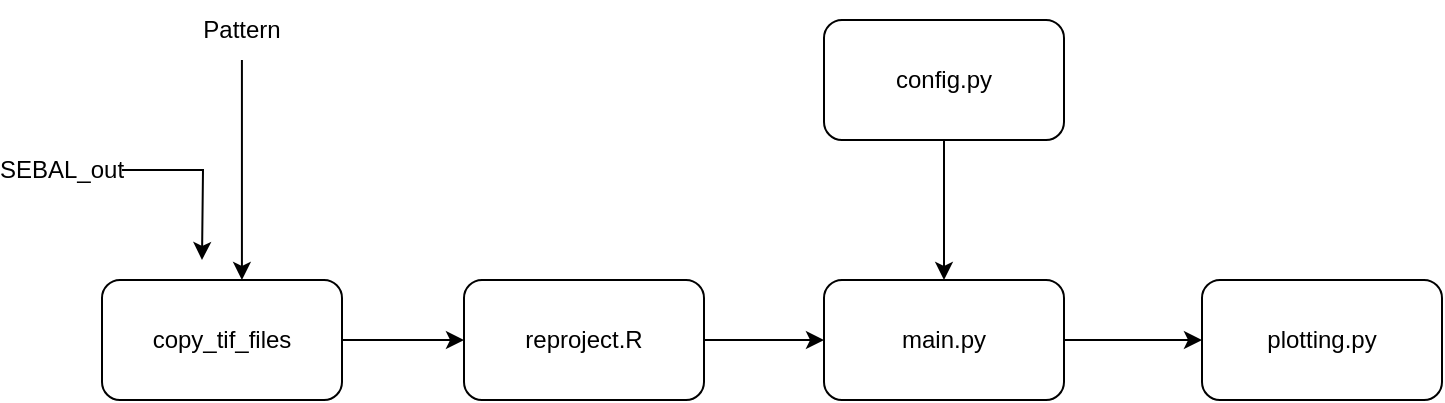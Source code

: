 <mxfile version="28.0.6">
  <diagram name="Page-1" id="zKa9vFT6AU5-O31dd4I5">
    <mxGraphModel dx="856" dy="521" grid="1" gridSize="10" guides="1" tooltips="1" connect="1" arrows="1" fold="1" page="1" pageScale="1" pageWidth="850" pageHeight="1100" math="0" shadow="0">
      <root>
        <mxCell id="0" />
        <mxCell id="1" parent="0" />
        <mxCell id="7pq7ut4Rezie1AW03dfN-3" style="edgeStyle=orthogonalEdgeStyle;rounded=0;orthogonalLoop=1;jettySize=auto;html=1;exitX=1;exitY=0.5;exitDx=0;exitDy=0;" edge="1" parent="1" source="7pq7ut4Rezie1AW03dfN-1">
          <mxGeometry relative="1" as="geometry">
            <mxPoint x="134" y="210" as="targetPoint" />
          </mxGeometry>
        </mxCell>
        <mxCell id="7pq7ut4Rezie1AW03dfN-1" value="SEBAL_out" style="text;html=1;strokeColor=none;fillColor=none;align=center;verticalAlign=middle;whiteSpace=wrap;rounded=0;" vertex="1" parent="1">
          <mxGeometry x="34" y="150" width="60" height="30" as="geometry" />
        </mxCell>
        <mxCell id="7pq7ut4Rezie1AW03dfN-7" style="edgeStyle=orthogonalEdgeStyle;rounded=0;orthogonalLoop=1;jettySize=auto;html=1;entryX=0;entryY=0.5;entryDx=0;entryDy=0;" edge="1" parent="1" source="7pq7ut4Rezie1AW03dfN-2" target="7pq7ut4Rezie1AW03dfN-6">
          <mxGeometry relative="1" as="geometry" />
        </mxCell>
        <mxCell id="7pq7ut4Rezie1AW03dfN-2" value="copy_tif_files" style="rounded=1;whiteSpace=wrap;html=1;" vertex="1" parent="1">
          <mxGeometry x="84" y="220" width="120" height="60" as="geometry" />
        </mxCell>
        <mxCell id="7pq7ut4Rezie1AW03dfN-4" value="Pattern" style="text;html=1;strokeColor=none;fillColor=none;align=center;verticalAlign=middle;whiteSpace=wrap;rounded=0;" vertex="1" parent="1">
          <mxGeometry x="124" y="80" width="60" height="30" as="geometry" />
        </mxCell>
        <mxCell id="7pq7ut4Rezie1AW03dfN-5" style="edgeStyle=orthogonalEdgeStyle;rounded=0;orthogonalLoop=1;jettySize=auto;html=1;entryX=0.583;entryY=0;entryDx=0;entryDy=0;entryPerimeter=0;" edge="1" parent="1" source="7pq7ut4Rezie1AW03dfN-4" target="7pq7ut4Rezie1AW03dfN-2">
          <mxGeometry relative="1" as="geometry" />
        </mxCell>
        <mxCell id="7pq7ut4Rezie1AW03dfN-9" style="edgeStyle=orthogonalEdgeStyle;rounded=0;orthogonalLoop=1;jettySize=auto;html=1;" edge="1" parent="1" source="7pq7ut4Rezie1AW03dfN-6" target="7pq7ut4Rezie1AW03dfN-8">
          <mxGeometry relative="1" as="geometry" />
        </mxCell>
        <mxCell id="7pq7ut4Rezie1AW03dfN-6" value="reproject.R" style="rounded=1;whiteSpace=wrap;html=1;" vertex="1" parent="1">
          <mxGeometry x="265" y="220" width="120" height="60" as="geometry" />
        </mxCell>
        <mxCell id="7pq7ut4Rezie1AW03dfN-13" style="edgeStyle=orthogonalEdgeStyle;rounded=0;orthogonalLoop=1;jettySize=auto;html=1;" edge="1" parent="1" source="7pq7ut4Rezie1AW03dfN-8" target="7pq7ut4Rezie1AW03dfN-12">
          <mxGeometry relative="1" as="geometry" />
        </mxCell>
        <mxCell id="7pq7ut4Rezie1AW03dfN-8" value="main.py" style="rounded=1;whiteSpace=wrap;html=1;" vertex="1" parent="1">
          <mxGeometry x="445" y="220" width="120" height="60" as="geometry" />
        </mxCell>
        <mxCell id="7pq7ut4Rezie1AW03dfN-11" style="edgeStyle=orthogonalEdgeStyle;rounded=0;orthogonalLoop=1;jettySize=auto;html=1;" edge="1" parent="1" source="7pq7ut4Rezie1AW03dfN-10" target="7pq7ut4Rezie1AW03dfN-8">
          <mxGeometry relative="1" as="geometry" />
        </mxCell>
        <mxCell id="7pq7ut4Rezie1AW03dfN-10" value="config.py" style="rounded=1;whiteSpace=wrap;html=1;" vertex="1" parent="1">
          <mxGeometry x="445" y="90" width="120" height="60" as="geometry" />
        </mxCell>
        <mxCell id="7pq7ut4Rezie1AW03dfN-12" value="plotting.py" style="rounded=1;whiteSpace=wrap;html=1;" vertex="1" parent="1">
          <mxGeometry x="634" y="220" width="120" height="60" as="geometry" />
        </mxCell>
      </root>
    </mxGraphModel>
  </diagram>
</mxfile>
